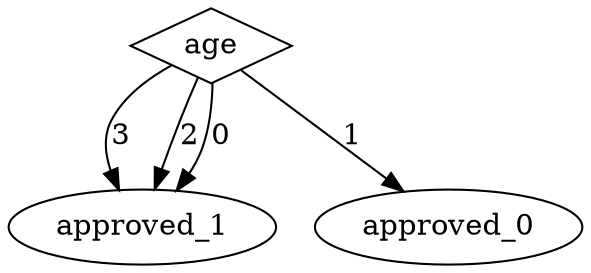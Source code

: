 digraph {
node [label=approved_1,style=""] approved_1
node [label=approved_1,style=""] approved_1
node [label=approved_0,style=""] approved_0
node [label=approved_1,style=""] approved_1
node [label=age,shape="diamond",style=""] 0

0 -> approved_1 [label="3"]
0 -> approved_1 [label="2"]
0 -> approved_0 [label="1"]
0 -> approved_1 [label="0"]
}